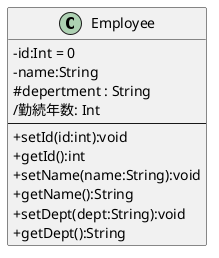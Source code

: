 @startuml 
skinparam classAttributeIconSize 0 
class Employee{
    -id:Int = 0
    -name:String
    #depertment : String
    /勤続年数: Int
    ---
    +setId(id:int):void
    +getId():int
    +setName(name:String):void
    +getName():String
    +setDept(dept:String):void
    +getDept():String
} 
' class A <<補足>> {}
' class B {
' -属性１,Int
' -属性２,String
' }
' class C {
' ---
' +操作１():void
' +操作２():String
' }
' class D {
'     -属性１:Int
'     -属性２:String
'     ---
'     +操作１():void
'     +操作２():String
' }
@enduml
